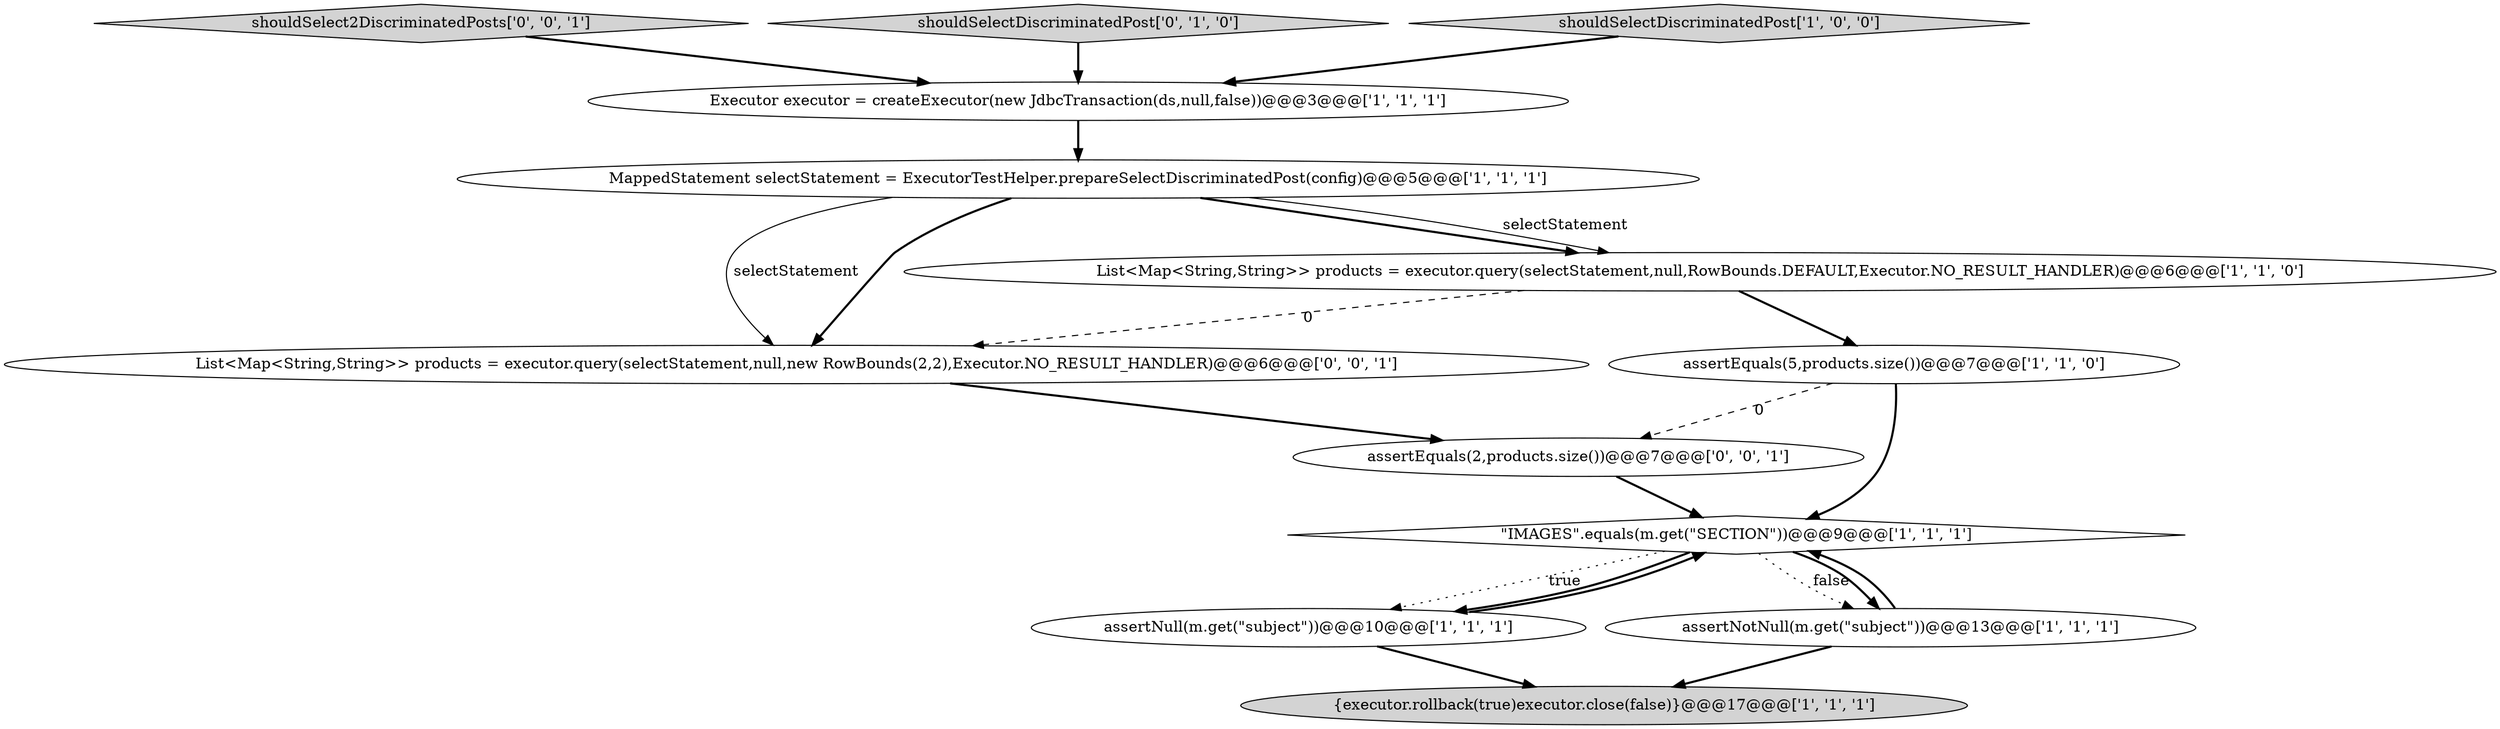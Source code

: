digraph {
11 [style = filled, label = "shouldSelect2DiscriminatedPosts['0', '0', '1']", fillcolor = lightgray, shape = diamond image = "AAA0AAABBB3BBB"];
12 [style = filled, label = "List<Map<String,String>> products = executor.query(selectStatement,null,new RowBounds(2,2),Executor.NO_RESULT_HANDLER)@@@6@@@['0', '0', '1']", fillcolor = white, shape = ellipse image = "AAA0AAABBB3BBB"];
8 [style = filled, label = "\"IMAGES\".equals(m.get(\"SECTION\"))@@@9@@@['1', '1', '1']", fillcolor = white, shape = diamond image = "AAA0AAABBB1BBB"];
7 [style = filled, label = "MappedStatement selectStatement = ExecutorTestHelper.prepareSelectDiscriminatedPost(config)@@@5@@@['1', '1', '1']", fillcolor = white, shape = ellipse image = "AAA0AAABBB1BBB"];
1 [style = filled, label = "assertEquals(5,products.size())@@@7@@@['1', '1', '0']", fillcolor = white, shape = ellipse image = "AAA0AAABBB1BBB"];
9 [style = filled, label = "shouldSelectDiscriminatedPost['0', '1', '0']", fillcolor = lightgray, shape = diamond image = "AAA0AAABBB2BBB"];
10 [style = filled, label = "assertEquals(2,products.size())@@@7@@@['0', '0', '1']", fillcolor = white, shape = ellipse image = "AAA0AAABBB3BBB"];
6 [style = filled, label = "shouldSelectDiscriminatedPost['1', '0', '0']", fillcolor = lightgray, shape = diamond image = "AAA0AAABBB1BBB"];
4 [style = filled, label = "List<Map<String,String>> products = executor.query(selectStatement,null,RowBounds.DEFAULT,Executor.NO_RESULT_HANDLER)@@@6@@@['1', '1', '0']", fillcolor = white, shape = ellipse image = "AAA0AAABBB1BBB"];
0 [style = filled, label = "Executor executor = createExecutor(new JdbcTransaction(ds,null,false))@@@3@@@['1', '1', '1']", fillcolor = white, shape = ellipse image = "AAA0AAABBB1BBB"];
2 [style = filled, label = "assertNull(m.get(\"subject\"))@@@10@@@['1', '1', '1']", fillcolor = white, shape = ellipse image = "AAA0AAABBB1BBB"];
5 [style = filled, label = "assertNotNull(m.get(\"subject\"))@@@13@@@['1', '1', '1']", fillcolor = white, shape = ellipse image = "AAA0AAABBB1BBB"];
3 [style = filled, label = "{executor.rollback(true)executor.close(false)}@@@17@@@['1', '1', '1']", fillcolor = lightgray, shape = ellipse image = "AAA0AAABBB1BBB"];
8->5 [style = dotted, label="false"];
5->8 [style = bold, label=""];
4->12 [style = dashed, label="0"];
8->5 [style = bold, label=""];
0->7 [style = bold, label=""];
11->0 [style = bold, label=""];
6->0 [style = bold, label=""];
7->12 [style = solid, label="selectStatement"];
1->8 [style = bold, label=""];
10->8 [style = bold, label=""];
8->2 [style = dotted, label="true"];
9->0 [style = bold, label=""];
4->1 [style = bold, label=""];
2->8 [style = bold, label=""];
2->3 [style = bold, label=""];
12->10 [style = bold, label=""];
8->2 [style = bold, label=""];
7->12 [style = bold, label=""];
7->4 [style = bold, label=""];
1->10 [style = dashed, label="0"];
7->4 [style = solid, label="selectStatement"];
5->3 [style = bold, label=""];
}
